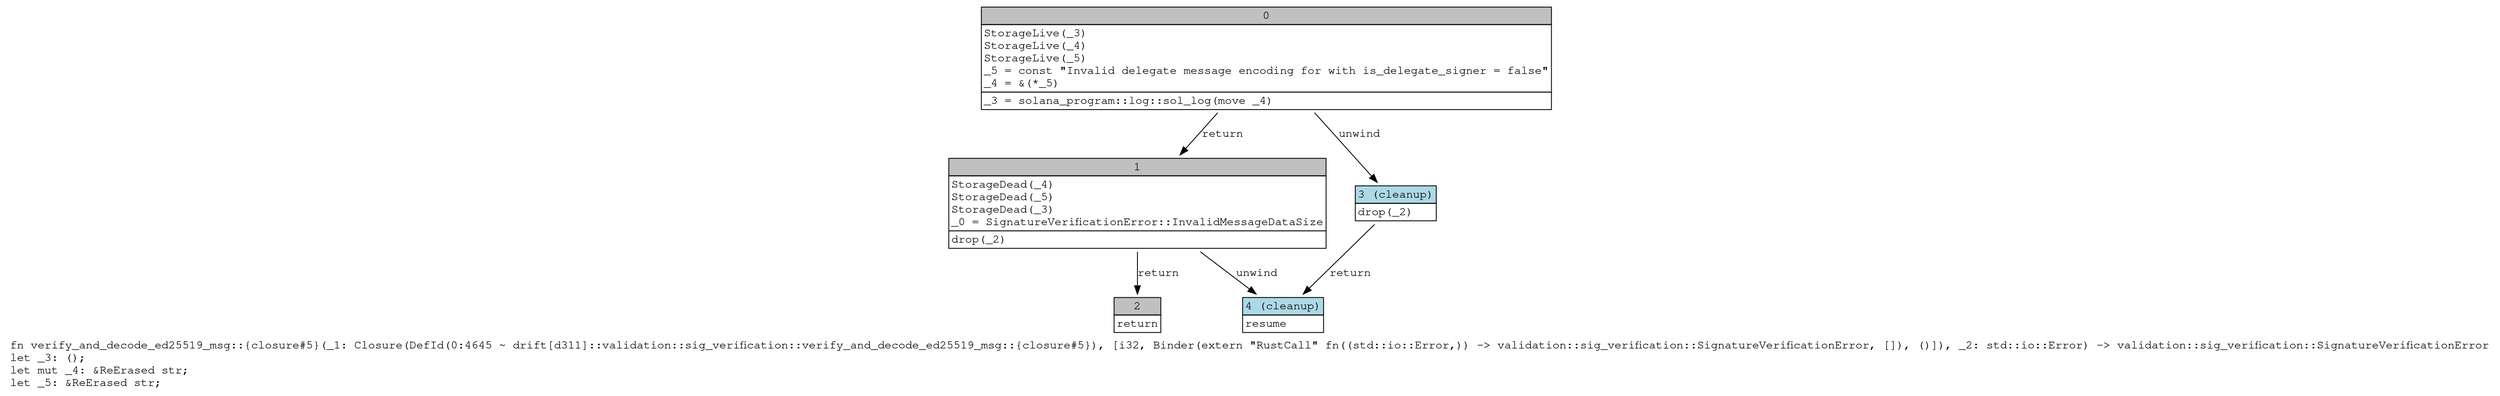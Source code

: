 digraph Mir_0_4645 {
    graph [fontname="Courier, monospace"];
    node [fontname="Courier, monospace"];
    edge [fontname="Courier, monospace"];
    label=<fn verify_and_decode_ed25519_msg::{closure#5}(_1: Closure(DefId(0:4645 ~ drift[d311]::validation::sig_verification::verify_and_decode_ed25519_msg::{closure#5}), [i32, Binder(extern &quot;RustCall&quot; fn((std::io::Error,)) -&gt; validation::sig_verification::SignatureVerificationError, []), ()]), _2: std::io::Error) -&gt; validation::sig_verification::SignatureVerificationError<br align="left"/>let _3: ();<br align="left"/>let mut _4: &amp;ReErased str;<br align="left"/>let _5: &amp;ReErased str;<br align="left"/>>;
    bb0__0_4645 [shape="none", label=<<table border="0" cellborder="1" cellspacing="0"><tr><td bgcolor="gray" align="center" colspan="1">0</td></tr><tr><td align="left" balign="left">StorageLive(_3)<br/>StorageLive(_4)<br/>StorageLive(_5)<br/>_5 = const &quot;Invalid delegate message encoding for with is_delegate_signer = false&quot;<br/>_4 = &amp;(*_5)<br/></td></tr><tr><td align="left">_3 = solana_program::log::sol_log(move _4)</td></tr></table>>];
    bb1__0_4645 [shape="none", label=<<table border="0" cellborder="1" cellspacing="0"><tr><td bgcolor="gray" align="center" colspan="1">1</td></tr><tr><td align="left" balign="left">StorageDead(_4)<br/>StorageDead(_5)<br/>StorageDead(_3)<br/>_0 = SignatureVerificationError::InvalidMessageDataSize<br/></td></tr><tr><td align="left">drop(_2)</td></tr></table>>];
    bb2__0_4645 [shape="none", label=<<table border="0" cellborder="1" cellspacing="0"><tr><td bgcolor="gray" align="center" colspan="1">2</td></tr><tr><td align="left">return</td></tr></table>>];
    bb3__0_4645 [shape="none", label=<<table border="0" cellborder="1" cellspacing="0"><tr><td bgcolor="lightblue" align="center" colspan="1">3 (cleanup)</td></tr><tr><td align="left">drop(_2)</td></tr></table>>];
    bb4__0_4645 [shape="none", label=<<table border="0" cellborder="1" cellspacing="0"><tr><td bgcolor="lightblue" align="center" colspan="1">4 (cleanup)</td></tr><tr><td align="left">resume</td></tr></table>>];
    bb0__0_4645 -> bb1__0_4645 [label="return"];
    bb0__0_4645 -> bb3__0_4645 [label="unwind"];
    bb1__0_4645 -> bb2__0_4645 [label="return"];
    bb1__0_4645 -> bb4__0_4645 [label="unwind"];
    bb3__0_4645 -> bb4__0_4645 [label="return"];
}
